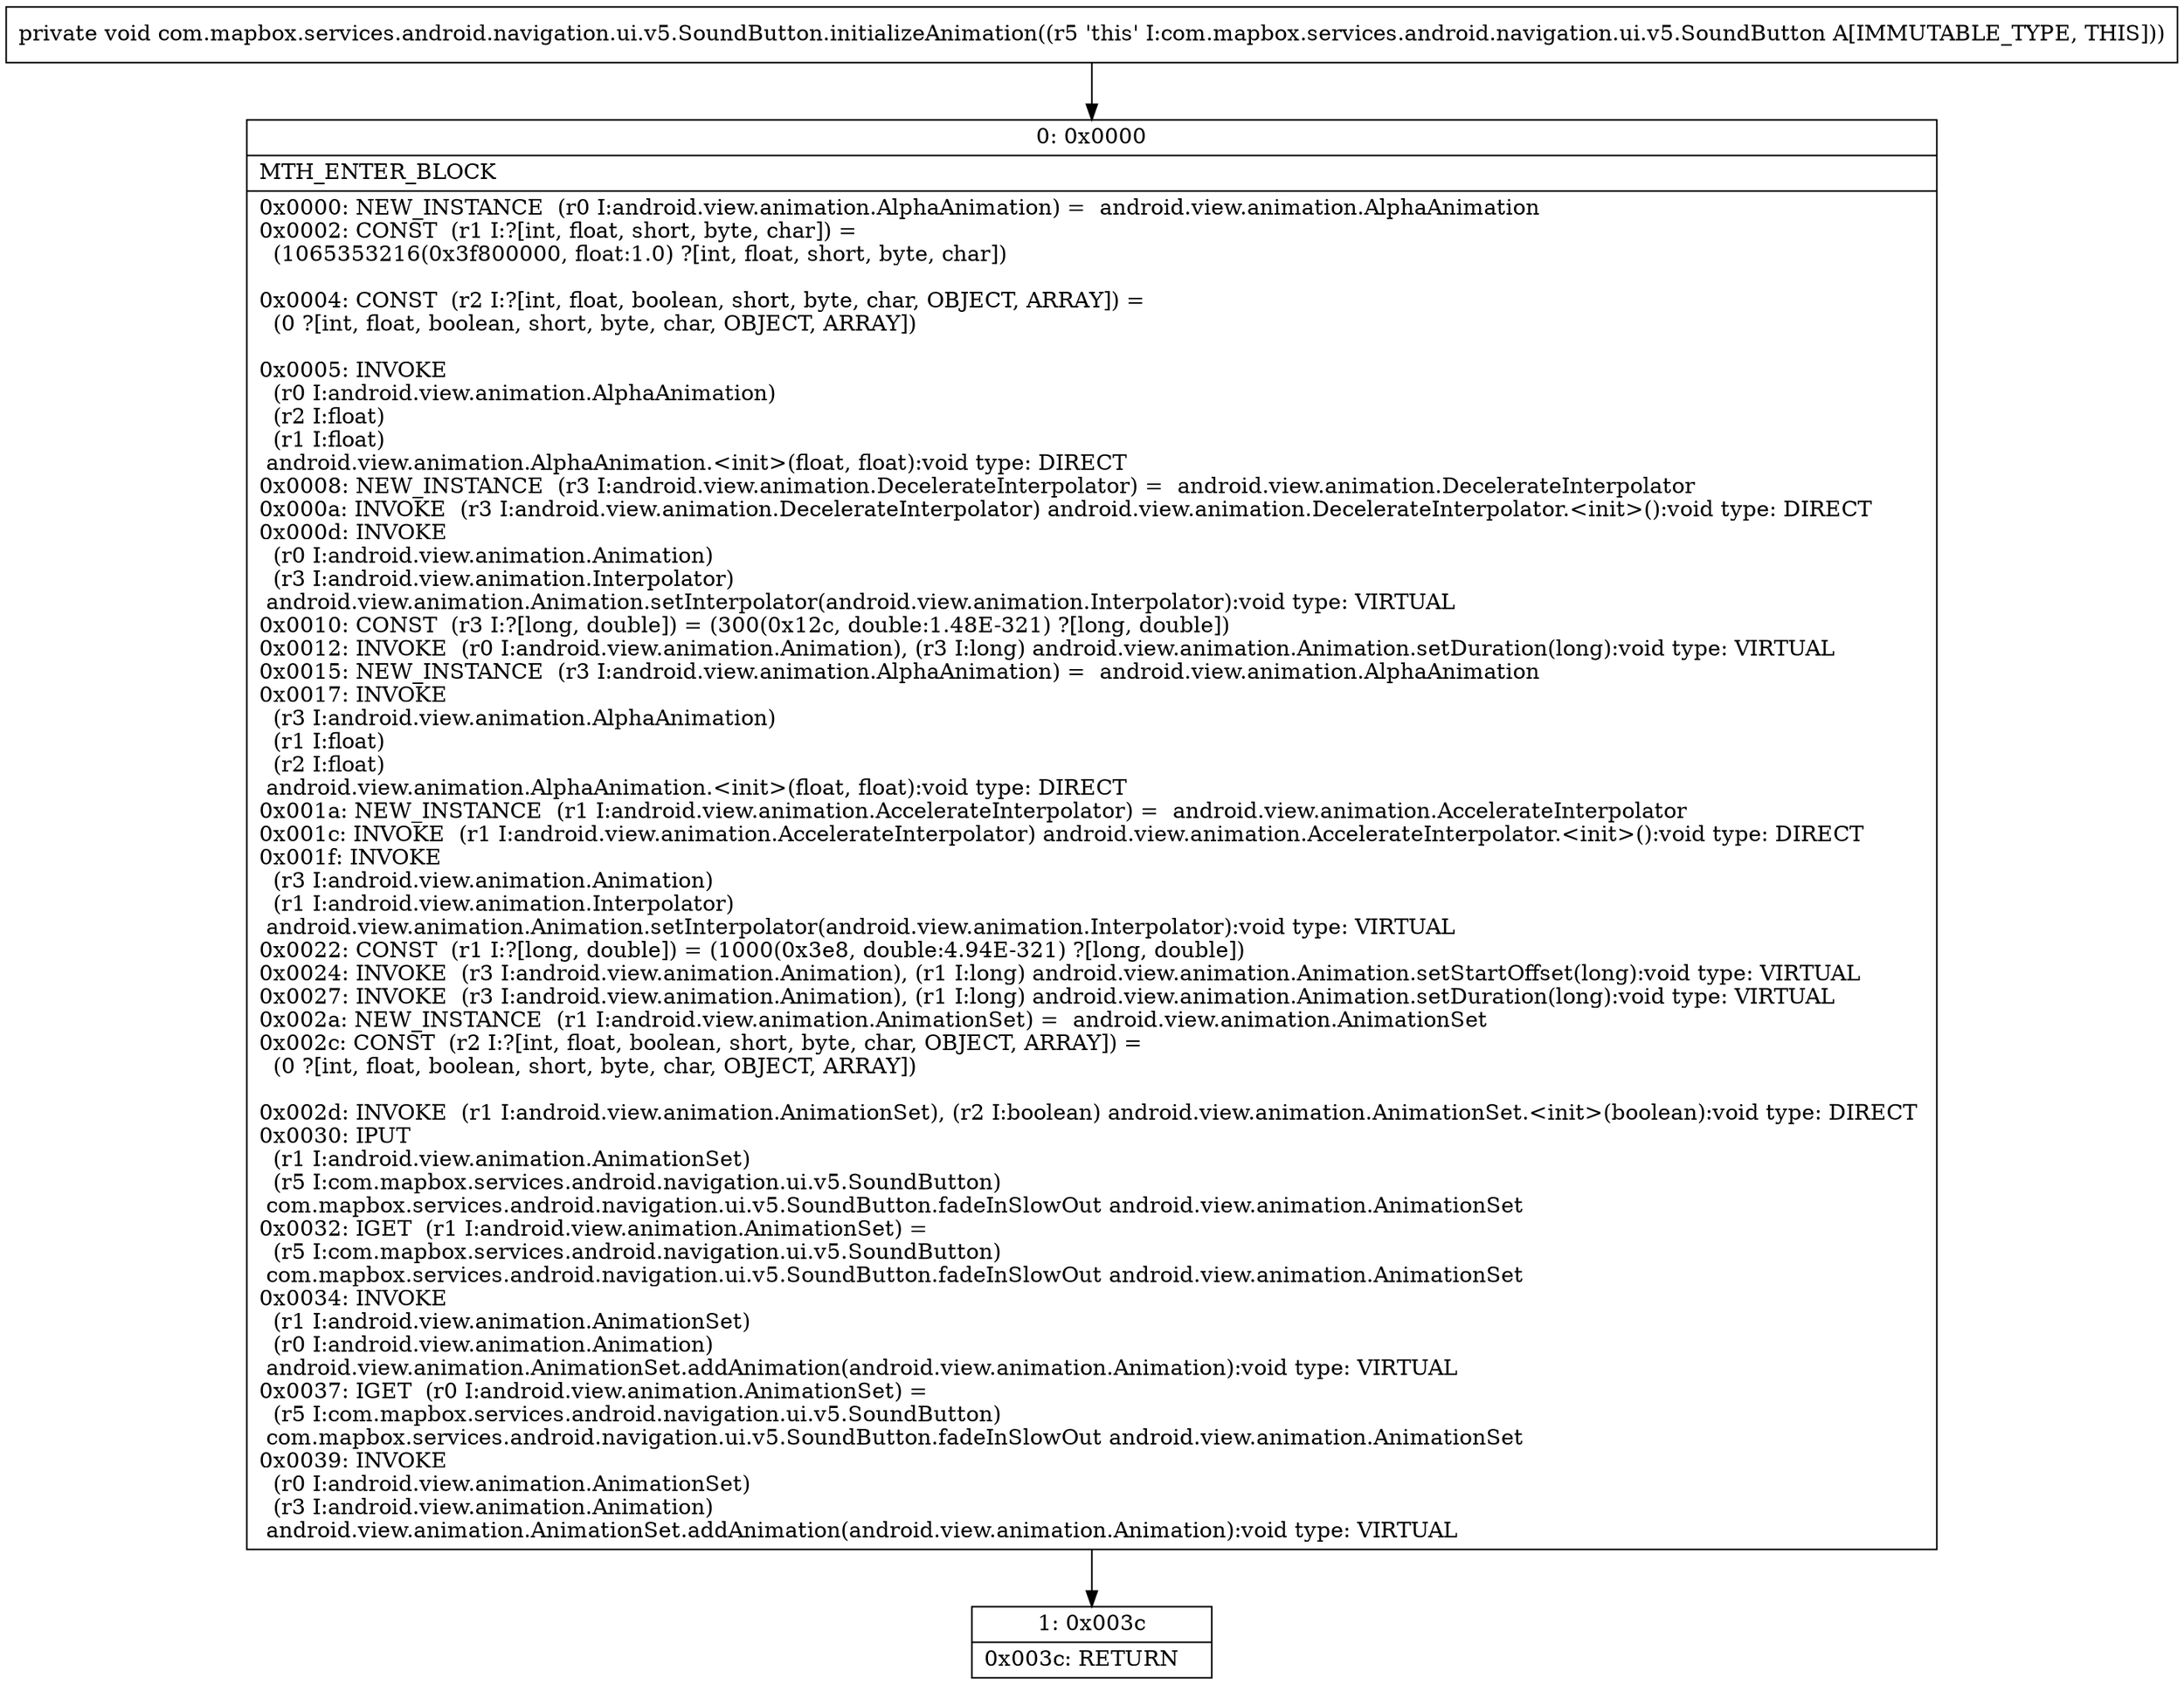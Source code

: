 digraph "CFG forcom.mapbox.services.android.navigation.ui.v5.SoundButton.initializeAnimation()V" {
Node_0 [shape=record,label="{0\:\ 0x0000|MTH_ENTER_BLOCK\l|0x0000: NEW_INSTANCE  (r0 I:android.view.animation.AlphaAnimation) =  android.view.animation.AlphaAnimation \l0x0002: CONST  (r1 I:?[int, float, short, byte, char]) = \l  (1065353216(0x3f800000, float:1.0) ?[int, float, short, byte, char])\l \l0x0004: CONST  (r2 I:?[int, float, boolean, short, byte, char, OBJECT, ARRAY]) = \l  (0 ?[int, float, boolean, short, byte, char, OBJECT, ARRAY])\l \l0x0005: INVOKE  \l  (r0 I:android.view.animation.AlphaAnimation)\l  (r2 I:float)\l  (r1 I:float)\l android.view.animation.AlphaAnimation.\<init\>(float, float):void type: DIRECT \l0x0008: NEW_INSTANCE  (r3 I:android.view.animation.DecelerateInterpolator) =  android.view.animation.DecelerateInterpolator \l0x000a: INVOKE  (r3 I:android.view.animation.DecelerateInterpolator) android.view.animation.DecelerateInterpolator.\<init\>():void type: DIRECT \l0x000d: INVOKE  \l  (r0 I:android.view.animation.Animation)\l  (r3 I:android.view.animation.Interpolator)\l android.view.animation.Animation.setInterpolator(android.view.animation.Interpolator):void type: VIRTUAL \l0x0010: CONST  (r3 I:?[long, double]) = (300(0x12c, double:1.48E\-321) ?[long, double]) \l0x0012: INVOKE  (r0 I:android.view.animation.Animation), (r3 I:long) android.view.animation.Animation.setDuration(long):void type: VIRTUAL \l0x0015: NEW_INSTANCE  (r3 I:android.view.animation.AlphaAnimation) =  android.view.animation.AlphaAnimation \l0x0017: INVOKE  \l  (r3 I:android.view.animation.AlphaAnimation)\l  (r1 I:float)\l  (r2 I:float)\l android.view.animation.AlphaAnimation.\<init\>(float, float):void type: DIRECT \l0x001a: NEW_INSTANCE  (r1 I:android.view.animation.AccelerateInterpolator) =  android.view.animation.AccelerateInterpolator \l0x001c: INVOKE  (r1 I:android.view.animation.AccelerateInterpolator) android.view.animation.AccelerateInterpolator.\<init\>():void type: DIRECT \l0x001f: INVOKE  \l  (r3 I:android.view.animation.Animation)\l  (r1 I:android.view.animation.Interpolator)\l android.view.animation.Animation.setInterpolator(android.view.animation.Interpolator):void type: VIRTUAL \l0x0022: CONST  (r1 I:?[long, double]) = (1000(0x3e8, double:4.94E\-321) ?[long, double]) \l0x0024: INVOKE  (r3 I:android.view.animation.Animation), (r1 I:long) android.view.animation.Animation.setStartOffset(long):void type: VIRTUAL \l0x0027: INVOKE  (r3 I:android.view.animation.Animation), (r1 I:long) android.view.animation.Animation.setDuration(long):void type: VIRTUAL \l0x002a: NEW_INSTANCE  (r1 I:android.view.animation.AnimationSet) =  android.view.animation.AnimationSet \l0x002c: CONST  (r2 I:?[int, float, boolean, short, byte, char, OBJECT, ARRAY]) = \l  (0 ?[int, float, boolean, short, byte, char, OBJECT, ARRAY])\l \l0x002d: INVOKE  (r1 I:android.view.animation.AnimationSet), (r2 I:boolean) android.view.animation.AnimationSet.\<init\>(boolean):void type: DIRECT \l0x0030: IPUT  \l  (r1 I:android.view.animation.AnimationSet)\l  (r5 I:com.mapbox.services.android.navigation.ui.v5.SoundButton)\l com.mapbox.services.android.navigation.ui.v5.SoundButton.fadeInSlowOut android.view.animation.AnimationSet \l0x0032: IGET  (r1 I:android.view.animation.AnimationSet) = \l  (r5 I:com.mapbox.services.android.navigation.ui.v5.SoundButton)\l com.mapbox.services.android.navigation.ui.v5.SoundButton.fadeInSlowOut android.view.animation.AnimationSet \l0x0034: INVOKE  \l  (r1 I:android.view.animation.AnimationSet)\l  (r0 I:android.view.animation.Animation)\l android.view.animation.AnimationSet.addAnimation(android.view.animation.Animation):void type: VIRTUAL \l0x0037: IGET  (r0 I:android.view.animation.AnimationSet) = \l  (r5 I:com.mapbox.services.android.navigation.ui.v5.SoundButton)\l com.mapbox.services.android.navigation.ui.v5.SoundButton.fadeInSlowOut android.view.animation.AnimationSet \l0x0039: INVOKE  \l  (r0 I:android.view.animation.AnimationSet)\l  (r3 I:android.view.animation.Animation)\l android.view.animation.AnimationSet.addAnimation(android.view.animation.Animation):void type: VIRTUAL \l}"];
Node_1 [shape=record,label="{1\:\ 0x003c|0x003c: RETURN   \l}"];
MethodNode[shape=record,label="{private void com.mapbox.services.android.navigation.ui.v5.SoundButton.initializeAnimation((r5 'this' I:com.mapbox.services.android.navigation.ui.v5.SoundButton A[IMMUTABLE_TYPE, THIS])) }"];
MethodNode -> Node_0;
Node_0 -> Node_1;
}

